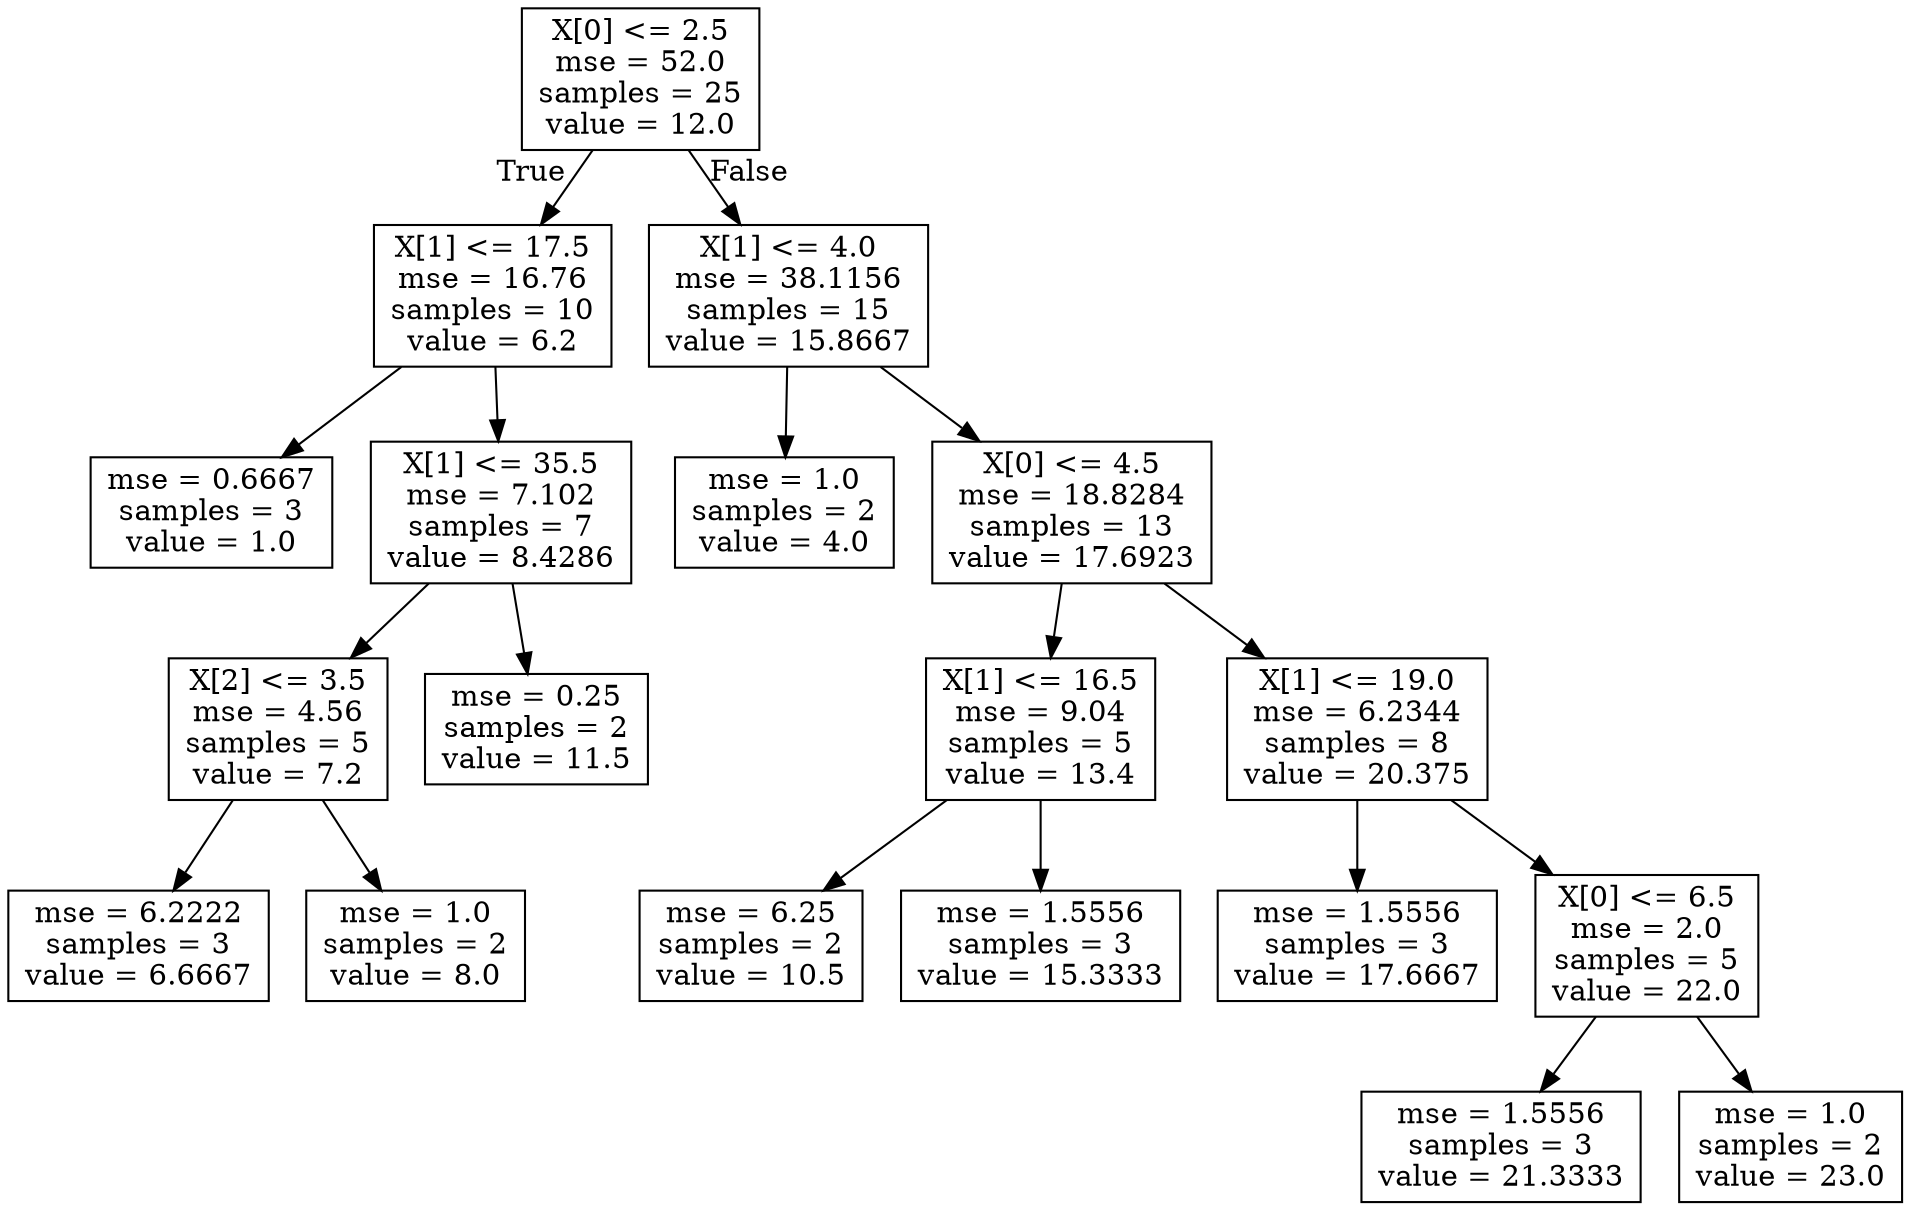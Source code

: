 digraph Tree {
node [shape=box] ;
0 [label="X[0] <= 2.5\nmse = 52.0\nsamples = 25\nvalue = 12.0"] ;
1 [label="X[1] <= 17.5\nmse = 16.76\nsamples = 10\nvalue = 6.2"] ;
0 -> 1 [labeldistance=2.5, labelangle=45, headlabel="True"] ;
2 [label="mse = 0.6667\nsamples = 3\nvalue = 1.0"] ;
1 -> 2 ;
3 [label="X[1] <= 35.5\nmse = 7.102\nsamples = 7\nvalue = 8.4286"] ;
1 -> 3 ;
4 [label="X[2] <= 3.5\nmse = 4.56\nsamples = 5\nvalue = 7.2"] ;
3 -> 4 ;
5 [label="mse = 6.2222\nsamples = 3\nvalue = 6.6667"] ;
4 -> 5 ;
6 [label="mse = 1.0\nsamples = 2\nvalue = 8.0"] ;
4 -> 6 ;
7 [label="mse = 0.25\nsamples = 2\nvalue = 11.5"] ;
3 -> 7 ;
8 [label="X[1] <= 4.0\nmse = 38.1156\nsamples = 15\nvalue = 15.8667"] ;
0 -> 8 [labeldistance=2.5, labelangle=-45, headlabel="False"] ;
9 [label="mse = 1.0\nsamples = 2\nvalue = 4.0"] ;
8 -> 9 ;
10 [label="X[0] <= 4.5\nmse = 18.8284\nsamples = 13\nvalue = 17.6923"] ;
8 -> 10 ;
11 [label="X[1] <= 16.5\nmse = 9.04\nsamples = 5\nvalue = 13.4"] ;
10 -> 11 ;
12 [label="mse = 6.25\nsamples = 2\nvalue = 10.5"] ;
11 -> 12 ;
13 [label="mse = 1.5556\nsamples = 3\nvalue = 15.3333"] ;
11 -> 13 ;
14 [label="X[1] <= 19.0\nmse = 6.2344\nsamples = 8\nvalue = 20.375"] ;
10 -> 14 ;
15 [label="mse = 1.5556\nsamples = 3\nvalue = 17.6667"] ;
14 -> 15 ;
16 [label="X[0] <= 6.5\nmse = 2.0\nsamples = 5\nvalue = 22.0"] ;
14 -> 16 ;
17 [label="mse = 1.5556\nsamples = 3\nvalue = 21.3333"] ;
16 -> 17 ;
18 [label="mse = 1.0\nsamples = 2\nvalue = 23.0"] ;
16 -> 18 ;
}